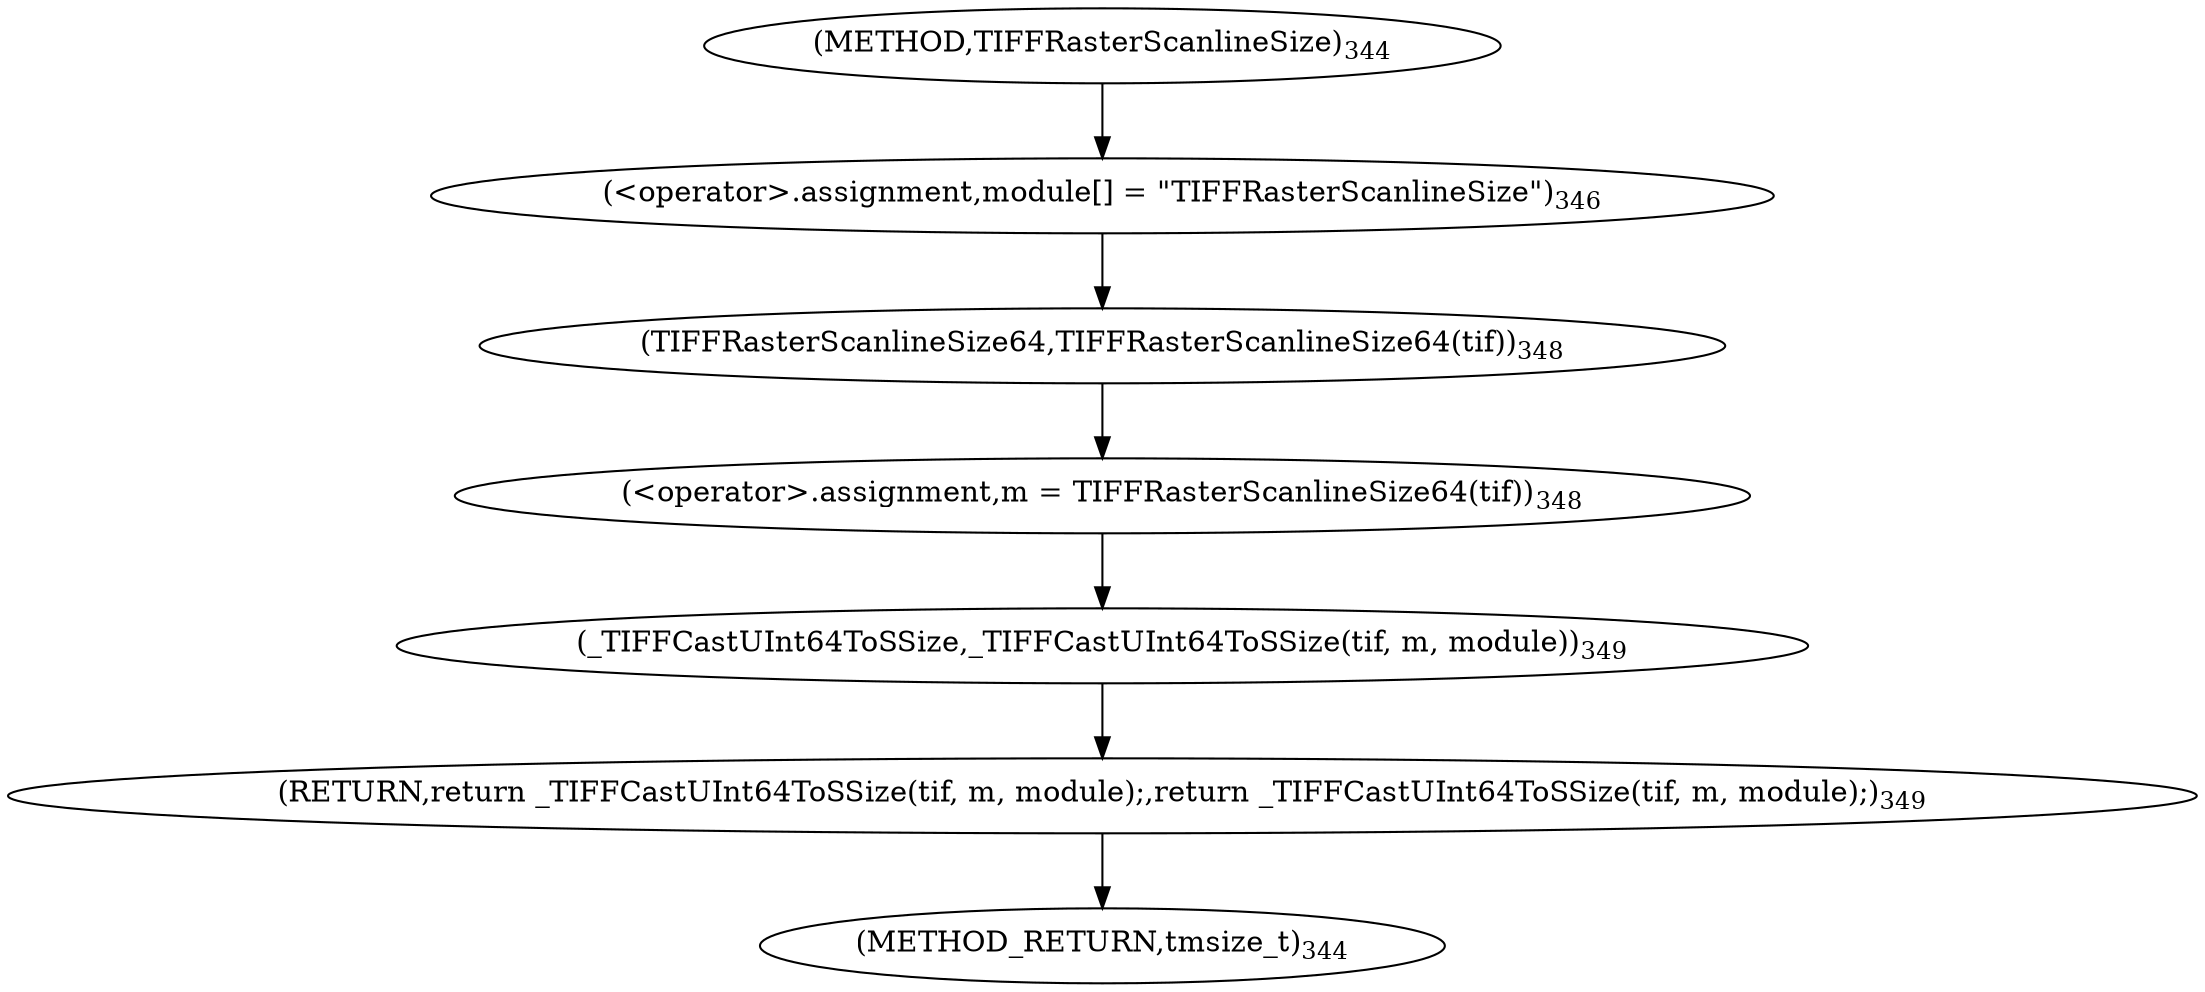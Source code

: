 digraph "TIFFRasterScanlineSize" {  
"11733" [label = <(&lt;operator&gt;.assignment,module[] = &quot;TIFFRasterScanlineSize&quot;)<SUB>346</SUB>> ]
"11737" [label = <(&lt;operator&gt;.assignment,m = TIFFRasterScanlineSize64(tif))<SUB>348</SUB>> ]
"11741" [label = <(RETURN,return _TIFFCastUInt64ToSSize(tif, m, module);,return _TIFFCastUInt64ToSSize(tif, m, module);)<SUB>349</SUB>> ]
"11739" [label = <(TIFFRasterScanlineSize64,TIFFRasterScanlineSize64(tif))<SUB>348</SUB>> ]
"11742" [label = <(_TIFFCastUInt64ToSSize,_TIFFCastUInt64ToSSize(tif, m, module))<SUB>349</SUB>> ]
"11729" [label = <(METHOD,TIFFRasterScanlineSize)<SUB>344</SUB>> ]
"11746" [label = <(METHOD_RETURN,tmsize_t)<SUB>344</SUB>> ]
  "11733" -> "11739" 
  "11737" -> "11742" 
  "11741" -> "11746" 
  "11739" -> "11737" 
  "11742" -> "11741" 
  "11729" -> "11733" 
}
